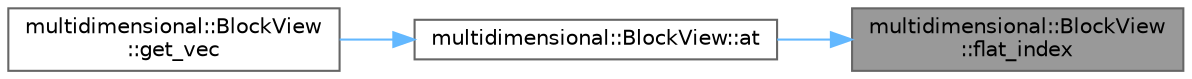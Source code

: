 digraph "multidimensional::BlockView::flat_index"
{
 // INTERACTIVE_SVG=YES
 // LATEX_PDF_SIZE
  bgcolor="transparent";
  edge [fontname=Helvetica,fontsize=10,labelfontname=Helvetica,labelfontsize=10];
  node [fontname=Helvetica,fontsize=10,shape=box,height=0.2,width=0.4];
  rankdir="RL";
  Node1 [id="Node000001",label="multidimensional::BlockView\l::flat_index",height=0.2,width=0.4,color="gray40", fillcolor="grey60", style="filled", fontcolor="black",tooltip=" "];
  Node1 -> Node2 [id="edge1_Node000001_Node000002",dir="back",color="steelblue1",style="solid",tooltip=" "];
  Node2 [id="Node000002",label="multidimensional::BlockView::at",height=0.2,width=0.4,color="grey40", fillcolor="white", style="filled",URL="$d0/dc6/classmultidimensional_1_1BlockView.html#a32d058fc00a264f7f3fea7d05cb1260b",tooltip=" "];
  Node2 -> Node3 [id="edge2_Node000002_Node000003",dir="back",color="steelblue1",style="solid",tooltip=" "];
  Node3 [id="Node000003",label="multidimensional::BlockView\l::get_vec",height=0.2,width=0.4,color="grey40", fillcolor="white", style="filled",URL="$d0/dc6/classmultidimensional_1_1BlockView.html#a49c016ebdac7ec19db87d454020d0bb6",tooltip=" "];
}

